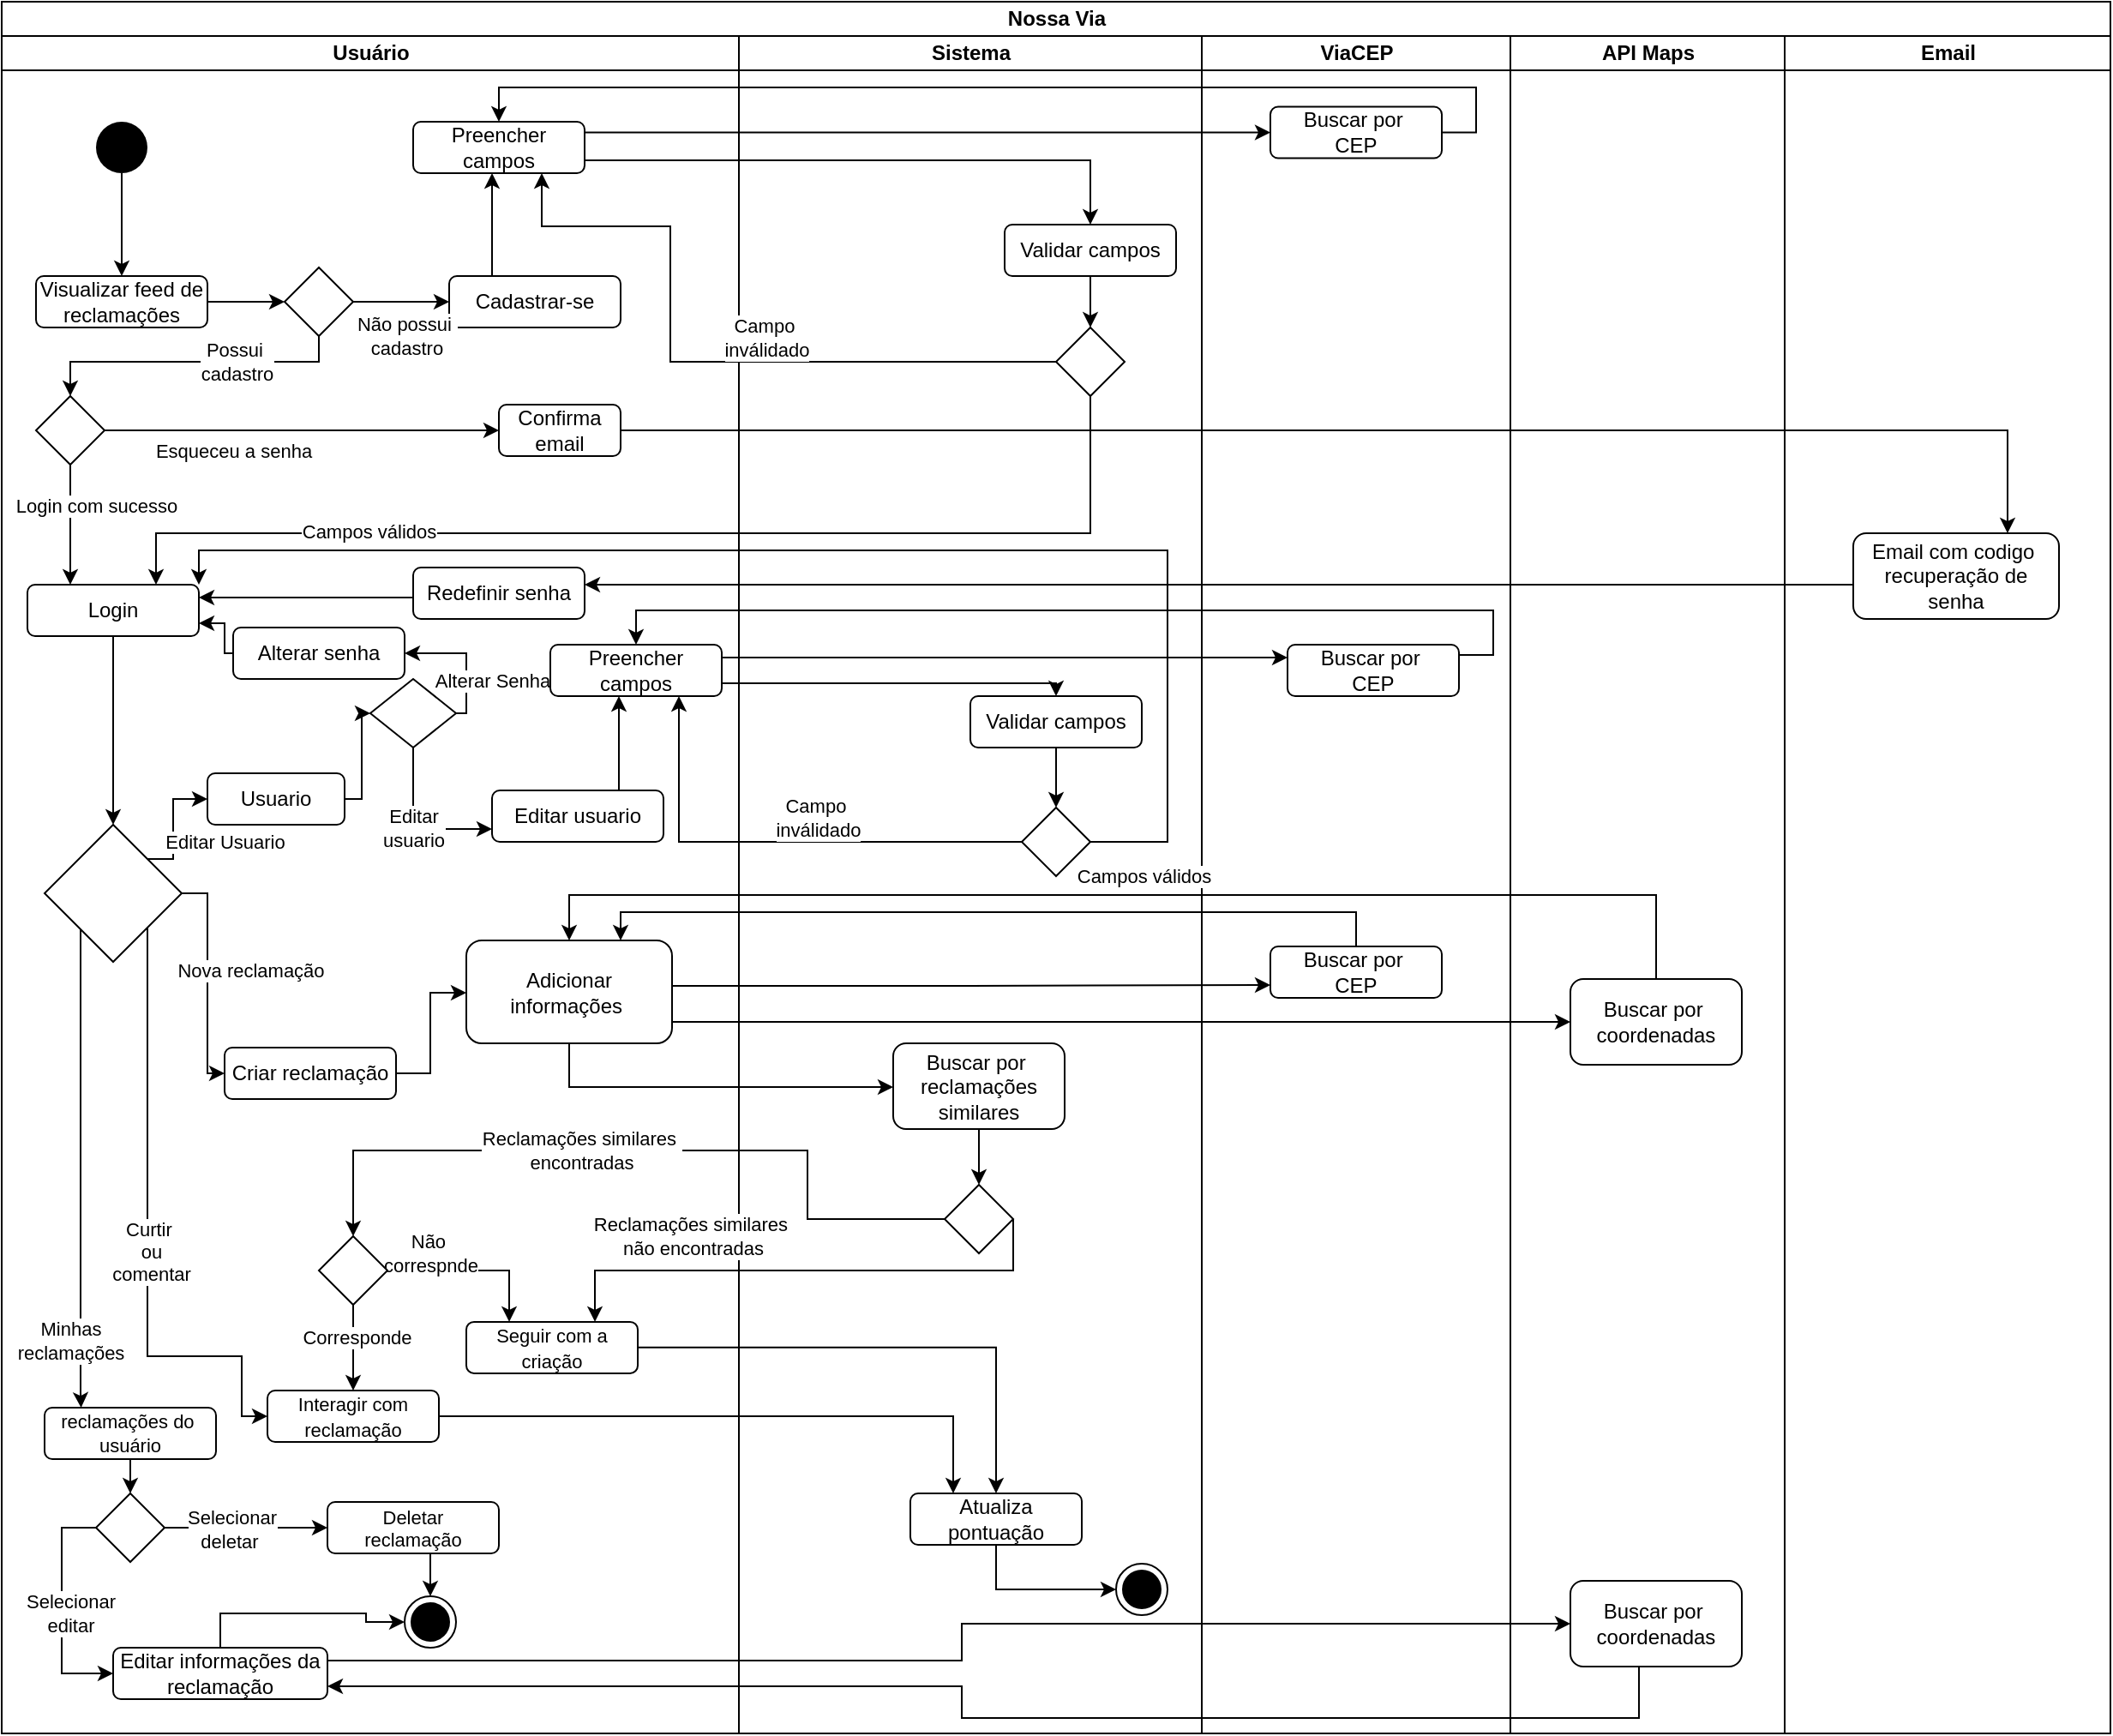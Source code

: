 <mxfile version="24.7.17">
  <diagram name="Página-1" id="CHLdNeRNkdQImlqFNEV8">
    <mxGraphModel dx="131" dy="514" grid="1" gridSize="10" guides="1" tooltips="1" connect="1" arrows="1" fold="1" page="1" pageScale="1" pageWidth="827" pageHeight="1169" math="0" shadow="0">
      <root>
        <mxCell id="0" />
        <mxCell id="1" parent="0" />
        <mxCell id="VHdL4cxSg4-iYZfVPIcB-1" value="Nossa Via" style="swimlane;childLayout=stackLayout;resizeParent=1;resizeParentMax=0;startSize=20;html=1;" parent="1" vertex="1">
          <mxGeometry x="910" y="159" width="1230" height="1010" as="geometry" />
        </mxCell>
        <mxCell id="VHdL4cxSg4-iYZfVPIcB-2" value="Usuário" style="swimlane;startSize=20;html=1;" parent="VHdL4cxSg4-iYZfVPIcB-1" vertex="1">
          <mxGeometry y="20" width="430" height="990" as="geometry" />
        </mxCell>
        <mxCell id="VHdL4cxSg4-iYZfVPIcB-124" style="edgeStyle=orthogonalEdgeStyle;rounded=0;orthogonalLoop=1;jettySize=auto;html=1;entryX=0.5;entryY=0;entryDx=0;entryDy=0;" parent="VHdL4cxSg4-iYZfVPIcB-2" source="VHdL4cxSg4-iYZfVPIcB-3" target="VHdL4cxSg4-iYZfVPIcB-7" edge="1">
          <mxGeometry relative="1" as="geometry" />
        </mxCell>
        <mxCell id="VHdL4cxSg4-iYZfVPIcB-3" value="" style="strokeWidth=2;html=1;shape=mxgraph.flowchart.start_2;whiteSpace=wrap;fillColor=#000000;strokeColor=none;" parent="VHdL4cxSg4-iYZfVPIcB-2" vertex="1">
          <mxGeometry x="55" y="50" width="30" height="30" as="geometry" />
        </mxCell>
        <mxCell id="VHdL4cxSg4-iYZfVPIcB-125" style="edgeStyle=orthogonalEdgeStyle;rounded=0;orthogonalLoop=1;jettySize=auto;html=1;exitX=0.25;exitY=0;exitDx=0;exitDy=0;" parent="VHdL4cxSg4-iYZfVPIcB-2" source="VHdL4cxSg4-iYZfVPIcB-4" target="VHdL4cxSg4-iYZfVPIcB-5" edge="1">
          <mxGeometry relative="1" as="geometry">
            <Array as="points">
              <mxPoint x="286" y="111" />
              <mxPoint x="286" y="111" />
            </Array>
          </mxGeometry>
        </mxCell>
        <mxCell id="VHdL4cxSg4-iYZfVPIcB-4" value="Cadastrar-se" style="rounded=1;whiteSpace=wrap;html=1;" parent="VHdL4cxSg4-iYZfVPIcB-2" vertex="1">
          <mxGeometry x="261" y="140" width="100" height="30" as="geometry" />
        </mxCell>
        <mxCell id="VHdL4cxSg4-iYZfVPIcB-5" value="Preencher campos" style="rounded=1;whiteSpace=wrap;html=1;" parent="VHdL4cxSg4-iYZfVPIcB-2" vertex="1">
          <mxGeometry x="240" y="50" width="100" height="30" as="geometry" />
        </mxCell>
        <mxCell id="VHdL4cxSg4-iYZfVPIcB-7" value="Visualizar feed de reclamações" style="rounded=1;whiteSpace=wrap;html=1;" parent="VHdL4cxSg4-iYZfVPIcB-2" vertex="1">
          <mxGeometry x="20" y="140" width="100" height="30" as="geometry" />
        </mxCell>
        <mxCell id="VHdL4cxSg4-iYZfVPIcB-8" style="edgeStyle=orthogonalEdgeStyle;rounded=0;orthogonalLoop=1;jettySize=auto;html=1;exitX=0.5;exitY=1;exitDx=0;exitDy=0;entryX=0.5;entryY=0;entryDx=0;entryDy=0;" parent="VHdL4cxSg4-iYZfVPIcB-2" source="VHdL4cxSg4-iYZfVPIcB-9" target="VHdL4cxSg4-iYZfVPIcB-25" edge="1">
          <mxGeometry relative="1" as="geometry">
            <mxPoint x="100" y="380" as="targetPoint" />
          </mxGeometry>
        </mxCell>
        <mxCell id="VHdL4cxSg4-iYZfVPIcB-9" value="Login" style="rounded=1;whiteSpace=wrap;html=1;" parent="VHdL4cxSg4-iYZfVPIcB-2" vertex="1">
          <mxGeometry x="15" y="320" width="100" height="30" as="geometry" />
        </mxCell>
        <mxCell id="VHdL4cxSg4-iYZfVPIcB-126" style="edgeStyle=orthogonalEdgeStyle;rounded=0;orthogonalLoop=1;jettySize=auto;html=1;entryX=0;entryY=0.5;entryDx=0;entryDy=0;exitX=1;exitY=0.5;exitDx=0;exitDy=0;" parent="VHdL4cxSg4-iYZfVPIcB-2" source="VHdL4cxSg4-iYZfVPIcB-13" target="VHdL4cxSg4-iYZfVPIcB-4" edge="1">
          <mxGeometry relative="1" as="geometry" />
        </mxCell>
        <mxCell id="VHdL4cxSg4-iYZfVPIcB-127" value="Não possui&amp;nbsp;&lt;div&gt;cadastro&lt;/div&gt;" style="edgeLabel;html=1;align=center;verticalAlign=middle;resizable=0;points=[];" parent="VHdL4cxSg4-iYZfVPIcB-126" vertex="1" connectable="0">
          <mxGeometry x="0.306" y="-2" relative="1" as="geometry">
            <mxPoint x="-6" y="18" as="offset" />
          </mxGeometry>
        </mxCell>
        <mxCell id="9SayPDkTYnlZXLVIf-VF-3" value="&lt;span style=&quot;color: rgb(0, 0, 0); font-family: Helvetica; font-size: 11px; font-style: normal; font-variant-ligatures: normal; font-variant-caps: normal; font-weight: 400; letter-spacing: normal; orphans: 2; text-align: center; text-indent: 0px; text-transform: none; widows: 2; word-spacing: 0px; -webkit-text-stroke-width: 0px; white-space: nowrap; background-color: rgb(255, 255, 255); text-decoration-thickness: initial; text-decoration-style: initial; text-decoration-color: initial; display: inline !important; float: none;&quot;&gt;Possui&amp;nbsp;&lt;/span&gt;&lt;div style=&quot;forced-color-adjust: none; color: rgb(0, 0, 0); font-family: Helvetica; font-size: 11px; font-style: normal; font-variant-ligatures: normal; font-variant-caps: normal; font-weight: 400; letter-spacing: normal; orphans: 2; text-align: center; text-indent: 0px; text-transform: none; widows: 2; word-spacing: 0px; -webkit-text-stroke-width: 0px; white-space: nowrap; text-decoration-thickness: initial; text-decoration-style: initial; text-decoration-color: initial;&quot;&gt;cadastro&lt;/div&gt;" style="edgeStyle=orthogonalEdgeStyle;rounded=0;orthogonalLoop=1;jettySize=auto;html=1;entryX=0.5;entryY=0;entryDx=0;entryDy=0;exitX=0.5;exitY=1;exitDx=0;exitDy=0;" parent="VHdL4cxSg4-iYZfVPIcB-2" source="VHdL4cxSg4-iYZfVPIcB-13" target="9SayPDkTYnlZXLVIf-VF-2" edge="1">
          <mxGeometry x="-0.294" relative="1" as="geometry">
            <Array as="points">
              <mxPoint x="185" y="190" />
              <mxPoint x="40" y="190" />
            </Array>
            <mxPoint as="offset" />
          </mxGeometry>
        </mxCell>
        <mxCell id="VHdL4cxSg4-iYZfVPIcB-13" value="" style="rhombus;whiteSpace=wrap;html=1;" parent="VHdL4cxSg4-iYZfVPIcB-2" vertex="1">
          <mxGeometry x="165" y="135" width="40" height="40" as="geometry" />
        </mxCell>
        <mxCell id="VHdL4cxSg4-iYZfVPIcB-21" style="edgeStyle=orthogonalEdgeStyle;rounded=0;orthogonalLoop=1;jettySize=auto;html=1;exitX=1;exitY=0.5;exitDx=0;exitDy=0;entryX=0;entryY=0.5;entryDx=0;entryDy=0;" parent="VHdL4cxSg4-iYZfVPIcB-2" source="VHdL4cxSg4-iYZfVPIcB-25" target="VHdL4cxSg4-iYZfVPIcB-27" edge="1">
          <mxGeometry relative="1" as="geometry">
            <mxPoint x="110" y="450" as="targetPoint" />
            <Array as="points">
              <mxPoint x="120" y="500" />
              <mxPoint x="120" y="605" />
            </Array>
          </mxGeometry>
        </mxCell>
        <mxCell id="HdARd14I_xJmjYfbvj0m-23" value="Nova reclamação" style="edgeLabel;html=1;align=center;verticalAlign=middle;resizable=0;points=[];" parent="VHdL4cxSg4-iYZfVPIcB-21" vertex="1" connectable="0">
          <mxGeometry x="-0.018" y="-2" relative="1" as="geometry">
            <mxPoint x="27" y="-4" as="offset" />
          </mxGeometry>
        </mxCell>
        <mxCell id="VHdL4cxSg4-iYZfVPIcB-24" style="edgeStyle=orthogonalEdgeStyle;rounded=0;orthogonalLoop=1;jettySize=auto;html=1;exitX=0;exitY=1;exitDx=0;exitDy=0;entryX=0.213;entryY=0.001;entryDx=0;entryDy=0;entryPerimeter=0;" parent="VHdL4cxSg4-iYZfVPIcB-2" source="VHdL4cxSg4-iYZfVPIcB-25" target="VHdL4cxSg4-iYZfVPIcB-40" edge="1">
          <mxGeometry relative="1" as="geometry">
            <mxPoint x="75" y="640" as="sourcePoint" />
            <Array as="points">
              <mxPoint x="46" y="520" />
              <mxPoint x="46" y="791" />
            </Array>
          </mxGeometry>
        </mxCell>
        <mxCell id="HdARd14I_xJmjYfbvj0m-26" value="Minhas&lt;div&gt;reclamações&lt;/div&gt;" style="edgeLabel;html=1;align=center;verticalAlign=middle;resizable=0;points=[];" parent="VHdL4cxSg4-iYZfVPIcB-24" vertex="1" connectable="0">
          <mxGeometry x="-0.139" y="-1" relative="1" as="geometry">
            <mxPoint x="-5" y="121" as="offset" />
          </mxGeometry>
        </mxCell>
        <mxCell id="VHdL4cxSg4-iYZfVPIcB-104" style="edgeStyle=orthogonalEdgeStyle;rounded=0;orthogonalLoop=1;jettySize=auto;html=1;exitX=1;exitY=1;exitDx=0;exitDy=0;entryX=0;entryY=0.5;entryDx=0;entryDy=0;" parent="VHdL4cxSg4-iYZfVPIcB-2" source="VHdL4cxSg4-iYZfVPIcB-25" target="VHdL4cxSg4-iYZfVPIcB-30" edge="1">
          <mxGeometry relative="1" as="geometry">
            <Array as="points">
              <mxPoint x="85" y="770" />
              <mxPoint x="140" y="770" />
              <mxPoint x="140" y="805" />
            </Array>
            <mxPoint x="95" y="520" as="sourcePoint" />
            <mxPoint x="145" y="755" as="targetPoint" />
          </mxGeometry>
        </mxCell>
        <mxCell id="HdARd14I_xJmjYfbvj0m-25" value="Curtir&amp;nbsp;&lt;div&gt;ou&lt;/div&gt;&lt;div&gt;comentar&lt;/div&gt;" style="edgeLabel;html=1;align=center;verticalAlign=middle;resizable=0;points=[];" parent="VHdL4cxSg4-iYZfVPIcB-104" vertex="1" connectable="0">
          <mxGeometry x="0.063" y="2" relative="1" as="geometry">
            <mxPoint as="offset" />
          </mxGeometry>
        </mxCell>
        <mxCell id="HdARd14I_xJmjYfbvj0m-66" style="edgeStyle=orthogonalEdgeStyle;rounded=0;orthogonalLoop=1;jettySize=auto;html=1;exitX=1;exitY=0;exitDx=0;exitDy=0;entryX=0;entryY=0.5;entryDx=0;entryDy=0;" parent="VHdL4cxSg4-iYZfVPIcB-2" source="VHdL4cxSg4-iYZfVPIcB-25" target="HdARd14I_xJmjYfbvj0m-69" edge="1">
          <mxGeometry relative="1" as="geometry">
            <mxPoint x="290" y="360" as="targetPoint" />
            <Array as="points">
              <mxPoint x="100" y="480" />
              <mxPoint x="100" y="445" />
            </Array>
          </mxGeometry>
        </mxCell>
        <mxCell id="HdARd14I_xJmjYfbvj0m-67" value="Editar Usuario" style="edgeLabel;html=1;align=center;verticalAlign=middle;resizable=0;points=[];" parent="HdARd14I_xJmjYfbvj0m-66" vertex="1" connectable="0">
          <mxGeometry x="-0.163" relative="1" as="geometry">
            <mxPoint x="30" y="4" as="offset" />
          </mxGeometry>
        </mxCell>
        <mxCell id="VHdL4cxSg4-iYZfVPIcB-25" value="" style="rhombus;whiteSpace=wrap;html=1;" parent="VHdL4cxSg4-iYZfVPIcB-2" vertex="1">
          <mxGeometry x="25" y="460" width="80" height="80" as="geometry" />
        </mxCell>
        <mxCell id="VHdL4cxSg4-iYZfVPIcB-26" style="edgeStyle=orthogonalEdgeStyle;rounded=0;orthogonalLoop=1;jettySize=auto;html=1;exitX=1;exitY=0.5;exitDx=0;exitDy=0;entryX=0;entryY=0.5;entryDx=0;entryDy=0;" parent="VHdL4cxSg4-iYZfVPIcB-2" source="VHdL4cxSg4-iYZfVPIcB-27" target="VHdL4cxSg4-iYZfVPIcB-28" edge="1">
          <mxGeometry relative="1" as="geometry">
            <Array as="points">
              <mxPoint x="250" y="605" />
              <mxPoint x="250" y="558" />
              <mxPoint x="271" y="558" />
            </Array>
          </mxGeometry>
        </mxCell>
        <mxCell id="VHdL4cxSg4-iYZfVPIcB-27" value="&lt;font style=&quot;font-size: 12px;&quot;&gt;Criar&amp;nbsp;&lt;span style=&quot;text-wrap: nowrap;&quot;&gt;reclamação&lt;/span&gt;&lt;/font&gt;" style="rounded=1;whiteSpace=wrap;html=1;" parent="VHdL4cxSg4-iYZfVPIcB-2" vertex="1">
          <mxGeometry x="130" y="590" width="100" height="30" as="geometry" />
        </mxCell>
        <mxCell id="VHdL4cxSg4-iYZfVPIcB-28" value="Adicionar informações&amp;nbsp;" style="rounded=1;whiteSpace=wrap;html=1;" parent="VHdL4cxSg4-iYZfVPIcB-2" vertex="1">
          <mxGeometry x="271" y="527.5" width="120" height="60" as="geometry" />
        </mxCell>
        <mxCell id="VHdL4cxSg4-iYZfVPIcB-30" value="&lt;span style=&quot;font-size: 11px;&quot;&gt;Interagir com reclamação&lt;/span&gt;" style="rounded=1;whiteSpace=wrap;html=1;" parent="VHdL4cxSg4-iYZfVPIcB-2" vertex="1">
          <mxGeometry x="155" y="790" width="100" height="30" as="geometry" />
        </mxCell>
        <mxCell id="VHdL4cxSg4-iYZfVPIcB-101" style="edgeStyle=orthogonalEdgeStyle;rounded=0;orthogonalLoop=1;jettySize=auto;html=1;entryX=0.5;entryY=0;entryDx=0;entryDy=0;" parent="VHdL4cxSg4-iYZfVPIcB-2" source="VHdL4cxSg4-iYZfVPIcB-32" target="VHdL4cxSg4-iYZfVPIcB-35" edge="1">
          <mxGeometry relative="1" as="geometry">
            <Array as="points">
              <mxPoint x="200" y="880" />
              <mxPoint x="250" y="880" />
            </Array>
          </mxGeometry>
        </mxCell>
        <mxCell id="VHdL4cxSg4-iYZfVPIcB-32" value="&lt;font style=&quot;font-size: 11px;&quot;&gt;Deletar&lt;/font&gt;&lt;div style=&quot;font-size: 11px;&quot;&gt;&lt;span style=&quot;text-wrap: nowrap;&quot;&gt;&lt;font style=&quot;font-size: 11px;&quot;&gt;reclamação&lt;/font&gt;&lt;/span&gt;&lt;br&gt;&lt;/div&gt;" style="rounded=1;whiteSpace=wrap;html=1;" parent="VHdL4cxSg4-iYZfVPIcB-2" vertex="1">
          <mxGeometry x="190" y="855" width="100" height="30" as="geometry" />
        </mxCell>
        <mxCell id="5aXwb-AY6MY5iTxNl8Wi-9" style="edgeStyle=orthogonalEdgeStyle;rounded=0;orthogonalLoop=1;jettySize=auto;html=1;entryX=0;entryY=0.5;entryDx=0;entryDy=0;exitX=0.5;exitY=0;exitDx=0;exitDy=0;" edge="1" parent="VHdL4cxSg4-iYZfVPIcB-2" source="VHdL4cxSg4-iYZfVPIcB-34" target="VHdL4cxSg4-iYZfVPIcB-35">
          <mxGeometry relative="1" as="geometry" />
        </mxCell>
        <mxCell id="VHdL4cxSg4-iYZfVPIcB-34" value="Editar informações da&lt;div&gt;&lt;span style=&quot;text-wrap: nowrap;&quot;&gt;reclamação&lt;/span&gt;&lt;br&gt;&lt;/div&gt;" style="rounded=1;whiteSpace=wrap;html=1;" parent="VHdL4cxSg4-iYZfVPIcB-2" vertex="1">
          <mxGeometry x="65" y="940" width="125" height="30" as="geometry" />
        </mxCell>
        <mxCell id="VHdL4cxSg4-iYZfVPIcB-35" value="" style="ellipse;html=1;shape=endState;fillColor=#000000;strokeColor=#000000;" parent="VHdL4cxSg4-iYZfVPIcB-2" vertex="1">
          <mxGeometry x="235" y="910" width="30" height="30" as="geometry" />
        </mxCell>
        <mxCell id="VHdL4cxSg4-iYZfVPIcB-37" style="edgeStyle=orthogonalEdgeStyle;rounded=0;orthogonalLoop=1;jettySize=auto;html=1;exitX=0;exitY=0.5;exitDx=0;exitDy=0;entryX=0;entryY=0.5;entryDx=0;entryDy=0;" parent="VHdL4cxSg4-iYZfVPIcB-2" source="VHdL4cxSg4-iYZfVPIcB-50" target="VHdL4cxSg4-iYZfVPIcB-34" edge="1">
          <mxGeometry relative="1" as="geometry" />
        </mxCell>
        <mxCell id="HdARd14I_xJmjYfbvj0m-28" value="Selecionar&lt;div&gt;editar&lt;/div&gt;" style="edgeLabel;html=1;align=center;verticalAlign=middle;resizable=0;points=[];" parent="VHdL4cxSg4-iYZfVPIcB-37" vertex="1" connectable="0">
          <mxGeometry x="0.107" y="-1" relative="1" as="geometry">
            <mxPoint x="6" y="-5" as="offset" />
          </mxGeometry>
        </mxCell>
        <mxCell id="VHdL4cxSg4-iYZfVPIcB-39" style="edgeStyle=orthogonalEdgeStyle;rounded=0;orthogonalLoop=1;jettySize=auto;html=1;exitX=0.5;exitY=1;exitDx=0;exitDy=0;entryX=0.5;entryY=0;entryDx=0;entryDy=0;" parent="VHdL4cxSg4-iYZfVPIcB-2" source="VHdL4cxSg4-iYZfVPIcB-40" target="VHdL4cxSg4-iYZfVPIcB-50" edge="1">
          <mxGeometry relative="1" as="geometry" />
        </mxCell>
        <mxCell id="VHdL4cxSg4-iYZfVPIcB-40" value="&lt;div style=&quot;text-wrap: nowrap; font-size: 11px;&quot;&gt;&lt;font style=&quot;font-size: 11px;&quot;&gt;&lt;span style=&quot;text-wrap: wrap;&quot;&gt;reclamações&amp;nbsp;&lt;/span&gt;&lt;span style=&quot;background-color: initial; text-wrap: wrap;&quot;&gt;do&amp;nbsp;&lt;/span&gt;&lt;/font&gt;&lt;/div&gt;&lt;div style=&quot;font-size: 11px;&quot;&gt;&lt;font style=&quot;font-size: 11px;&quot;&gt;usuário&lt;/font&gt;&lt;/div&gt;" style="rounded=1;whiteSpace=wrap;html=1;" parent="VHdL4cxSg4-iYZfVPIcB-2" vertex="1">
          <mxGeometry x="25" y="800" width="100" height="30" as="geometry" />
        </mxCell>
        <mxCell id="VHdL4cxSg4-iYZfVPIcB-95" style="edgeStyle=orthogonalEdgeStyle;rounded=0;orthogonalLoop=1;jettySize=auto;html=1;entryX=0;entryY=0.5;entryDx=0;entryDy=0;" parent="VHdL4cxSg4-iYZfVPIcB-2" source="VHdL4cxSg4-iYZfVPIcB-50" target="VHdL4cxSg4-iYZfVPIcB-32" edge="1">
          <mxGeometry relative="1" as="geometry" />
        </mxCell>
        <mxCell id="HdARd14I_xJmjYfbvj0m-27" value="Selecionar&lt;div&gt;deletar&amp;nbsp;&lt;/div&gt;" style="edgeLabel;html=1;align=center;verticalAlign=middle;resizable=0;points=[];" parent="VHdL4cxSg4-iYZfVPIcB-95" vertex="1" connectable="0">
          <mxGeometry x="-0.194" y="-1" relative="1" as="geometry">
            <mxPoint as="offset" />
          </mxGeometry>
        </mxCell>
        <mxCell id="VHdL4cxSg4-iYZfVPIcB-50" value="" style="rhombus;whiteSpace=wrap;html=1;" parent="VHdL4cxSg4-iYZfVPIcB-2" vertex="1">
          <mxGeometry x="55" y="850" width="40" height="40" as="geometry" />
        </mxCell>
        <mxCell id="VHdL4cxSg4-iYZfVPIcB-107" style="edgeStyle=orthogonalEdgeStyle;rounded=0;orthogonalLoop=1;jettySize=auto;html=1;entryX=0.5;entryY=0;entryDx=0;entryDy=0;" parent="VHdL4cxSg4-iYZfVPIcB-2" source="VHdL4cxSg4-iYZfVPIcB-105" target="VHdL4cxSg4-iYZfVPIcB-30" edge="1">
          <mxGeometry relative="1" as="geometry" />
        </mxCell>
        <mxCell id="HdARd14I_xJmjYfbvj0m-30" value="Corresponde" style="edgeLabel;html=1;align=center;verticalAlign=middle;resizable=0;points=[];" parent="VHdL4cxSg4-iYZfVPIcB-107" vertex="1" connectable="0">
          <mxGeometry x="-0.233" y="2" relative="1" as="geometry">
            <mxPoint as="offset" />
          </mxGeometry>
        </mxCell>
        <mxCell id="VHdL4cxSg4-iYZfVPIcB-109" style="edgeStyle=orthogonalEdgeStyle;rounded=0;orthogonalLoop=1;jettySize=auto;html=1;entryX=0.25;entryY=0;entryDx=0;entryDy=0;" parent="VHdL4cxSg4-iYZfVPIcB-2" source="VHdL4cxSg4-iYZfVPIcB-105" target="VHdL4cxSg4-iYZfVPIcB-108" edge="1">
          <mxGeometry relative="1" as="geometry" />
        </mxCell>
        <mxCell id="HdARd14I_xJmjYfbvj0m-29" value="Não&amp;nbsp;&lt;div&gt;correspnde&lt;/div&gt;" style="edgeLabel;html=1;align=center;verticalAlign=middle;resizable=0;points=[];" parent="VHdL4cxSg4-iYZfVPIcB-109" vertex="1" connectable="0">
          <mxGeometry x="-0.423" y="-1" relative="1" as="geometry">
            <mxPoint x="-4" y="-11" as="offset" />
          </mxGeometry>
        </mxCell>
        <mxCell id="VHdL4cxSg4-iYZfVPIcB-105" value="" style="rhombus;whiteSpace=wrap;html=1;" parent="VHdL4cxSg4-iYZfVPIcB-2" vertex="1">
          <mxGeometry x="185" y="700" width="40" height="40" as="geometry" />
        </mxCell>
        <mxCell id="VHdL4cxSg4-iYZfVPIcB-108" value="&lt;span style=&quot;font-size: 11px;&quot;&gt;Seguir com a criação&lt;/span&gt;" style="rounded=1;whiteSpace=wrap;html=1;" parent="VHdL4cxSg4-iYZfVPIcB-2" vertex="1">
          <mxGeometry x="271" y="749.94" width="100" height="30" as="geometry" />
        </mxCell>
        <mxCell id="9SayPDkTYnlZXLVIf-VF-1" style="edgeStyle=orthogonalEdgeStyle;rounded=0;orthogonalLoop=1;jettySize=auto;html=1;entryX=0;entryY=0.5;entryDx=0;entryDy=0;" parent="VHdL4cxSg4-iYZfVPIcB-2" source="VHdL4cxSg4-iYZfVPIcB-7" target="VHdL4cxSg4-iYZfVPIcB-13" edge="1">
          <mxGeometry relative="1" as="geometry" />
        </mxCell>
        <mxCell id="9SayPDkTYnlZXLVIf-VF-2" value="" style="rhombus;whiteSpace=wrap;html=1;" parent="VHdL4cxSg4-iYZfVPIcB-2" vertex="1">
          <mxGeometry x="20" y="210" width="40" height="40" as="geometry" />
        </mxCell>
        <mxCell id="9SayPDkTYnlZXLVIf-VF-6" style="edgeStyle=orthogonalEdgeStyle;rounded=0;orthogonalLoop=1;jettySize=auto;html=1;entryX=1;entryY=0.25;entryDx=0;entryDy=0;" parent="VHdL4cxSg4-iYZfVPIcB-2" source="9SayPDkTYnlZXLVIf-VF-5" target="VHdL4cxSg4-iYZfVPIcB-9" edge="1">
          <mxGeometry relative="1" as="geometry">
            <Array as="points">
              <mxPoint x="178" y="328" />
            </Array>
          </mxGeometry>
        </mxCell>
        <mxCell id="9SayPDkTYnlZXLVIf-VF-5" value="Redefinir senha" style="rounded=1;whiteSpace=wrap;html=1;" parent="VHdL4cxSg4-iYZfVPIcB-2" vertex="1">
          <mxGeometry x="240" y="310" width="100" height="30" as="geometry" />
        </mxCell>
        <mxCell id="9SayPDkTYnlZXLVIf-VF-8" value="Esqueceu a senha" style="edgeLabel;html=1;align=center;verticalAlign=middle;resizable=0;points=[];" parent="VHdL4cxSg4-iYZfVPIcB-2" vertex="1" connectable="0">
          <mxGeometry x="261" y="240" as="geometry">
            <mxPoint x="-126" y="2" as="offset" />
          </mxGeometry>
        </mxCell>
        <mxCell id="HdARd14I_xJmjYfbvj0m-17" value="" style="edgeStyle=orthogonalEdgeStyle;rounded=0;orthogonalLoop=1;jettySize=auto;html=1;entryX=0.25;entryY=0;entryDx=0;entryDy=0;" parent="VHdL4cxSg4-iYZfVPIcB-2" source="9SayPDkTYnlZXLVIf-VF-2" target="VHdL4cxSg4-iYZfVPIcB-9" edge="1">
          <mxGeometry relative="1" as="geometry">
            <mxPoint x="950" y="390" as="sourcePoint" />
            <mxPoint x="950" y="450" as="targetPoint" />
          </mxGeometry>
        </mxCell>
        <mxCell id="HdARd14I_xJmjYfbvj0m-19" value="Login com sucesso" style="edgeLabel;html=1;align=center;verticalAlign=middle;resizable=0;points=[];" parent="HdARd14I_xJmjYfbvj0m-17" vertex="1" connectable="0">
          <mxGeometry x="-0.171" y="-1" relative="1" as="geometry">
            <mxPoint x="16" y="-5" as="offset" />
          </mxGeometry>
        </mxCell>
        <mxCell id="HdARd14I_xJmjYfbvj0m-20" style="edgeStyle=orthogonalEdgeStyle;rounded=0;orthogonalLoop=1;jettySize=auto;html=1;exitX=0.5;exitY=1;exitDx=0;exitDy=0;" parent="VHdL4cxSg4-iYZfVPIcB-2" source="VHdL4cxSg4-iYZfVPIcB-7" target="VHdL4cxSg4-iYZfVPIcB-7" edge="1">
          <mxGeometry relative="1" as="geometry" />
        </mxCell>
        <mxCell id="HdARd14I_xJmjYfbvj0m-83" style="edgeStyle=orthogonalEdgeStyle;rounded=0;orthogonalLoop=1;jettySize=auto;html=1;exitX=1;exitY=0.5;exitDx=0;exitDy=0;entryX=0;entryY=0.5;entryDx=0;entryDy=0;" parent="VHdL4cxSg4-iYZfVPIcB-2" source="HdARd14I_xJmjYfbvj0m-69" target="HdARd14I_xJmjYfbvj0m-85" edge="1">
          <mxGeometry relative="1" as="geometry">
            <mxPoint x="280" y="384.857" as="targetPoint" />
            <Array as="points">
              <mxPoint x="210" y="445" />
              <mxPoint x="210" y="395" />
            </Array>
          </mxGeometry>
        </mxCell>
        <mxCell id="HdARd14I_xJmjYfbvj0m-69" value="Usuario" style="rounded=1;whiteSpace=wrap;html=1;" parent="VHdL4cxSg4-iYZfVPIcB-2" vertex="1">
          <mxGeometry x="120" y="430" width="80" height="30" as="geometry" />
        </mxCell>
        <mxCell id="HdARd14I_xJmjYfbvj0m-71" value="Confirma email" style="rounded=1;whiteSpace=wrap;html=1;" parent="VHdL4cxSg4-iYZfVPIcB-2" vertex="1">
          <mxGeometry x="290" y="215" width="71" height="30" as="geometry" />
        </mxCell>
        <mxCell id="9SayPDkTYnlZXLVIf-VF-7" style="edgeStyle=orthogonalEdgeStyle;rounded=0;orthogonalLoop=1;jettySize=auto;html=1;entryX=0;entryY=0.5;entryDx=0;entryDy=0;exitX=1;exitY=0.5;exitDx=0;exitDy=0;" parent="VHdL4cxSg4-iYZfVPIcB-2" source="9SayPDkTYnlZXLVIf-VF-2" target="HdARd14I_xJmjYfbvj0m-71" edge="1">
          <mxGeometry relative="1" as="geometry">
            <mxPoint x="314.8" y="250" as="targetPoint" />
            <Array as="points">
              <mxPoint x="279" y="230" />
            </Array>
          </mxGeometry>
        </mxCell>
        <mxCell id="HdARd14I_xJmjYfbvj0m-86" style="edgeStyle=orthogonalEdgeStyle;rounded=0;orthogonalLoop=1;jettySize=auto;html=1;exitX=0.5;exitY=0;exitDx=0;exitDy=0;entryX=1;entryY=0.5;entryDx=0;entryDy=0;" parent="VHdL4cxSg4-iYZfVPIcB-2" source="HdARd14I_xJmjYfbvj0m-85" target="HdARd14I_xJmjYfbvj0m-113" edge="1">
          <mxGeometry relative="1" as="geometry">
            <mxPoint x="271" y="377.5" as="sourcePoint" />
            <mxPoint x="261" y="362.5" as="targetPoint" />
            <Array as="points">
              <mxPoint x="271" y="395" />
              <mxPoint x="271" y="360" />
            </Array>
          </mxGeometry>
        </mxCell>
        <mxCell id="HdARd14I_xJmjYfbvj0m-87" value="Alterar Senha" style="edgeLabel;html=1;align=center;verticalAlign=middle;resizable=0;points=[];" parent="HdARd14I_xJmjYfbvj0m-86" vertex="1" connectable="0">
          <mxGeometry x="0.211" y="-3" relative="1" as="geometry">
            <mxPoint x="12" y="4" as="offset" />
          </mxGeometry>
        </mxCell>
        <mxCell id="HdARd14I_xJmjYfbvj0m-85" value="" style="rhombus;whiteSpace=wrap;html=1;" parent="VHdL4cxSg4-iYZfVPIcB-2" vertex="1">
          <mxGeometry x="215" y="375" width="50" height="40" as="geometry" />
        </mxCell>
        <mxCell id="HdARd14I_xJmjYfbvj0m-90" value="Preencher campos" style="rounded=1;whiteSpace=wrap;html=1;" parent="VHdL4cxSg4-iYZfVPIcB-2" vertex="1">
          <mxGeometry x="320" y="355" width="100" height="30" as="geometry" />
        </mxCell>
        <mxCell id="HdARd14I_xJmjYfbvj0m-89" value="Editar usuario" style="rounded=1;whiteSpace=wrap;html=1;" parent="VHdL4cxSg4-iYZfVPIcB-2" vertex="1">
          <mxGeometry x="286" y="440" width="100" height="30" as="geometry" />
        </mxCell>
        <mxCell id="HdARd14I_xJmjYfbvj0m-88" style="edgeStyle=orthogonalEdgeStyle;rounded=0;orthogonalLoop=1;jettySize=auto;html=1;exitX=0.75;exitY=0;exitDx=0;exitDy=0;" parent="VHdL4cxSg4-iYZfVPIcB-2" source="HdARd14I_xJmjYfbvj0m-89" target="HdARd14I_xJmjYfbvj0m-90" edge="1">
          <mxGeometry relative="1" as="geometry">
            <mxPoint x="360" y="405" as="targetPoint" />
            <Array as="points">
              <mxPoint x="360" y="440" />
            </Array>
          </mxGeometry>
        </mxCell>
        <mxCell id="HdARd14I_xJmjYfbvj0m-103" style="edgeStyle=orthogonalEdgeStyle;rounded=0;orthogonalLoop=1;jettySize=auto;html=1;exitX=0.5;exitY=1;exitDx=0;exitDy=0;entryX=0;entryY=0.75;entryDx=0;entryDy=0;" parent="VHdL4cxSg4-iYZfVPIcB-2" source="HdARd14I_xJmjYfbvj0m-85" target="HdARd14I_xJmjYfbvj0m-89" edge="1">
          <mxGeometry relative="1" as="geometry" />
        </mxCell>
        <mxCell id="HdARd14I_xJmjYfbvj0m-104" value="Editar&lt;div&gt;usuario&lt;/div&gt;" style="edgeLabel;html=1;align=center;verticalAlign=middle;resizable=0;points=[];" parent="HdARd14I_xJmjYfbvj0m-103" vertex="1" connectable="0">
          <mxGeometry x="0.007" relative="1" as="geometry">
            <mxPoint as="offset" />
          </mxGeometry>
        </mxCell>
        <mxCell id="HdARd14I_xJmjYfbvj0m-114" style="edgeStyle=orthogonalEdgeStyle;rounded=0;orthogonalLoop=1;jettySize=auto;html=1;exitX=0;exitY=0.5;exitDx=0;exitDy=0;entryX=1;entryY=0.75;entryDx=0;entryDy=0;" parent="VHdL4cxSg4-iYZfVPIcB-2" source="HdARd14I_xJmjYfbvj0m-113" target="VHdL4cxSg4-iYZfVPIcB-9" edge="1">
          <mxGeometry relative="1" as="geometry">
            <Array as="points">
              <mxPoint x="140" y="360" />
              <mxPoint x="130" y="360" />
              <mxPoint x="130" y="343" />
            </Array>
          </mxGeometry>
        </mxCell>
        <mxCell id="HdARd14I_xJmjYfbvj0m-113" value="Alterar senha" style="rounded=1;whiteSpace=wrap;html=1;" parent="VHdL4cxSg4-iYZfVPIcB-2" vertex="1">
          <mxGeometry x="135" y="345" width="100" height="30" as="geometry" />
        </mxCell>
        <mxCell id="VHdL4cxSg4-iYZfVPIcB-51" value="Sistema" style="swimlane;startSize=20;html=1;" parent="VHdL4cxSg4-iYZfVPIcB-1" vertex="1">
          <mxGeometry x="430" y="20" width="270" height="990" as="geometry" />
        </mxCell>
        <mxCell id="VHdL4cxSg4-iYZfVPIcB-52" style="edgeStyle=orthogonalEdgeStyle;rounded=0;orthogonalLoop=1;jettySize=auto;html=1;entryX=0.5;entryY=0;entryDx=0;entryDy=0;" parent="VHdL4cxSg4-iYZfVPIcB-51" source="VHdL4cxSg4-iYZfVPIcB-53" target="VHdL4cxSg4-iYZfVPIcB-54" edge="1">
          <mxGeometry relative="1" as="geometry" />
        </mxCell>
        <mxCell id="VHdL4cxSg4-iYZfVPIcB-53" value="Validar campos" style="rounded=1;whiteSpace=wrap;html=1;" parent="VHdL4cxSg4-iYZfVPIcB-51" vertex="1">
          <mxGeometry x="155" y="110" width="100" height="30" as="geometry" />
        </mxCell>
        <mxCell id="VHdL4cxSg4-iYZfVPIcB-54" value="" style="rhombus;whiteSpace=wrap;html=1;" parent="VHdL4cxSg4-iYZfVPIcB-51" vertex="1">
          <mxGeometry x="185" y="170" width="40" height="40" as="geometry" />
        </mxCell>
        <mxCell id="5aXwb-AY6MY5iTxNl8Wi-8" style="edgeStyle=orthogonalEdgeStyle;rounded=0;orthogonalLoop=1;jettySize=auto;html=1;entryX=0;entryY=0.5;entryDx=0;entryDy=0;exitX=0.5;exitY=1;exitDx=0;exitDy=0;" edge="1" parent="VHdL4cxSg4-iYZfVPIcB-51" source="VHdL4cxSg4-iYZfVPIcB-57" target="VHdL4cxSg4-iYZfVPIcB-58">
          <mxGeometry relative="1" as="geometry" />
        </mxCell>
        <mxCell id="VHdL4cxSg4-iYZfVPIcB-57" value="Atualiza pontuação" style="rounded=1;whiteSpace=wrap;html=1;" parent="VHdL4cxSg4-iYZfVPIcB-51" vertex="1">
          <mxGeometry x="100" y="850" width="100" height="30" as="geometry" />
        </mxCell>
        <mxCell id="VHdL4cxSg4-iYZfVPIcB-58" value="" style="ellipse;html=1;shape=endState;fillColor=#000000;strokeColor=#000000;" parent="VHdL4cxSg4-iYZfVPIcB-51" vertex="1">
          <mxGeometry x="220" y="891" width="30" height="30" as="geometry" />
        </mxCell>
        <mxCell id="HdARd14I_xJmjYfbvj0m-94" style="edgeStyle=orthogonalEdgeStyle;rounded=0;orthogonalLoop=1;jettySize=auto;html=1;entryX=0.5;entryY=0;entryDx=0;entryDy=0;" parent="VHdL4cxSg4-iYZfVPIcB-51" source="HdARd14I_xJmjYfbvj0m-95" target="HdARd14I_xJmjYfbvj0m-96" edge="1">
          <mxGeometry relative="1" as="geometry" />
        </mxCell>
        <mxCell id="HdARd14I_xJmjYfbvj0m-95" value="Validar campos" style="rounded=1;whiteSpace=wrap;html=1;" parent="VHdL4cxSg4-iYZfVPIcB-51" vertex="1">
          <mxGeometry x="135" y="385" width="100" height="30" as="geometry" />
        </mxCell>
        <mxCell id="HdARd14I_xJmjYfbvj0m-96" value="" style="rhombus;whiteSpace=wrap;html=1;" parent="VHdL4cxSg4-iYZfVPIcB-51" vertex="1">
          <mxGeometry x="165" y="450" width="40" height="40" as="geometry" />
        </mxCell>
        <mxCell id="VHdL4cxSg4-iYZfVPIcB-128" style="edgeStyle=orthogonalEdgeStyle;rounded=0;orthogonalLoop=1;jettySize=auto;html=1;entryX=0.5;entryY=0;entryDx=0;entryDy=0;" parent="VHdL4cxSg4-iYZfVPIcB-51" source="VHdL4cxSg4-iYZfVPIcB-55" target="VHdL4cxSg4-iYZfVPIcB-41" edge="1">
          <mxGeometry relative="1" as="geometry" />
        </mxCell>
        <mxCell id="VHdL4cxSg4-iYZfVPIcB-55" value="Buscar por&amp;nbsp;&lt;div&gt;&lt;span style=&quot;text-wrap: nowrap;&quot;&gt;&lt;font style=&quot;font-size: 12px;&quot;&gt;reclamações&lt;/font&gt;&lt;/span&gt;&lt;div&gt;similares&lt;/div&gt;&lt;/div&gt;" style="rounded=1;whiteSpace=wrap;html=1;" parent="VHdL4cxSg4-iYZfVPIcB-51" vertex="1">
          <mxGeometry x="90" y="587.5" width="100" height="50" as="geometry" />
        </mxCell>
        <mxCell id="VHdL4cxSg4-iYZfVPIcB-41" value="" style="rhombus;whiteSpace=wrap;html=1;" parent="VHdL4cxSg4-iYZfVPIcB-51" vertex="1">
          <mxGeometry x="120" y="670" width="40" height="40" as="geometry" />
        </mxCell>
        <mxCell id="VHdL4cxSg4-iYZfVPIcB-81" style="edgeStyle=orthogonalEdgeStyle;rounded=0;orthogonalLoop=1;jettySize=auto;html=1;exitX=0;exitY=0.5;exitDx=0;exitDy=0;entryX=0.75;entryY=1;entryDx=0;entryDy=0;" parent="VHdL4cxSg4-iYZfVPIcB-1" source="VHdL4cxSg4-iYZfVPIcB-54" target="VHdL4cxSg4-iYZfVPIcB-5" edge="1">
          <mxGeometry relative="1" as="geometry">
            <mxPoint x="320" y="110" as="targetPoint" />
            <Array as="points">
              <mxPoint x="390" y="210" />
              <mxPoint x="390" y="131" />
              <mxPoint x="315" y="131" />
            </Array>
          </mxGeometry>
        </mxCell>
        <mxCell id="VHdL4cxSg4-iYZfVPIcB-82" value="Campo&amp;nbsp;&lt;div&gt;inválidado&lt;/div&gt;" style="edgeLabel;html=1;align=center;verticalAlign=middle;resizable=0;points=[];" parent="VHdL4cxSg4-iYZfVPIcB-81" vertex="1" connectable="0">
          <mxGeometry x="-0.201" y="-3" relative="1" as="geometry">
            <mxPoint x="-5" y="-11" as="offset" />
          </mxGeometry>
        </mxCell>
        <mxCell id="VHdL4cxSg4-iYZfVPIcB-111" style="edgeStyle=orthogonalEdgeStyle;rounded=0;orthogonalLoop=1;jettySize=auto;html=1;entryX=0.5;entryY=0;entryDx=0;entryDy=0;" parent="VHdL4cxSg4-iYZfVPIcB-1" source="VHdL4cxSg4-iYZfVPIcB-108" target="VHdL4cxSg4-iYZfVPIcB-57" edge="1">
          <mxGeometry relative="1" as="geometry" />
        </mxCell>
        <mxCell id="VHdL4cxSg4-iYZfVPIcB-112" style="edgeStyle=orthogonalEdgeStyle;rounded=0;orthogonalLoop=1;jettySize=auto;html=1;entryX=0.25;entryY=0;entryDx=0;entryDy=0;exitX=1;exitY=0.5;exitDx=0;exitDy=0;" parent="VHdL4cxSg4-iYZfVPIcB-1" source="VHdL4cxSg4-iYZfVPIcB-30" target="VHdL4cxSg4-iYZfVPIcB-57" edge="1">
          <mxGeometry relative="1" as="geometry">
            <Array as="points">
              <mxPoint x="555" y="825" />
            </Array>
          </mxGeometry>
        </mxCell>
        <mxCell id="VHdL4cxSg4-iYZfVPIcB-106" style="edgeStyle=orthogonalEdgeStyle;rounded=0;orthogonalLoop=1;jettySize=auto;html=1;entryX=0.5;entryY=0;entryDx=0;entryDy=0;exitX=0;exitY=0.5;exitDx=0;exitDy=0;" parent="VHdL4cxSg4-iYZfVPIcB-1" source="VHdL4cxSg4-iYZfVPIcB-41" target="VHdL4cxSg4-iYZfVPIcB-105" edge="1">
          <mxGeometry relative="1" as="geometry">
            <Array as="points">
              <mxPoint x="470" y="710" />
              <mxPoint x="470" y="670" />
              <mxPoint x="205" y="670" />
            </Array>
          </mxGeometry>
        </mxCell>
        <mxCell id="VHdL4cxSg4-iYZfVPIcB-117" value="Reclamações similares&amp;nbsp;&lt;div&gt;encontradas&lt;/div&gt;" style="edgeLabel;html=1;align=center;verticalAlign=middle;resizable=0;points=[];" parent="VHdL4cxSg4-iYZfVPIcB-106" vertex="1" connectable="0">
          <mxGeometry x="-0.166" y="1" relative="1" as="geometry">
            <mxPoint x="-71" y="-1" as="offset" />
          </mxGeometry>
        </mxCell>
        <mxCell id="VHdL4cxSg4-iYZfVPIcB-110" style="edgeStyle=orthogonalEdgeStyle;rounded=0;orthogonalLoop=1;jettySize=auto;html=1;entryX=0.75;entryY=0;entryDx=0;entryDy=0;exitX=1;exitY=0.5;exitDx=0;exitDy=0;" parent="VHdL4cxSg4-iYZfVPIcB-1" source="VHdL4cxSg4-iYZfVPIcB-41" target="VHdL4cxSg4-iYZfVPIcB-108" edge="1">
          <mxGeometry relative="1" as="geometry">
            <Array as="points">
              <mxPoint x="590" y="740" />
              <mxPoint x="346" y="740" />
            </Array>
          </mxGeometry>
        </mxCell>
        <mxCell id="VHdL4cxSg4-iYZfVPIcB-121" value="Reclamações similares&amp;nbsp;&lt;div&gt;não encontradas&lt;/div&gt;" style="edgeLabel;html=1;align=center;verticalAlign=middle;resizable=0;points=[];" parent="VHdL4cxSg4-iYZfVPIcB-110" vertex="1" connectable="0">
          <mxGeometry x="0.032" relative="1" as="geometry">
            <mxPoint x="-60" y="-20" as="offset" />
          </mxGeometry>
        </mxCell>
        <mxCell id="HdARd14I_xJmjYfbvj0m-1" value="ViaCEP" style="swimlane;startSize=20;html=1;" parent="VHdL4cxSg4-iYZfVPIcB-1" vertex="1">
          <mxGeometry x="700" y="20" width="180" height="990" as="geometry" />
        </mxCell>
        <mxCell id="HdARd14I_xJmjYfbvj0m-3" value="Buscar por&amp;nbsp;&lt;div&gt;&lt;div&gt;CEP&lt;/div&gt;&lt;/div&gt;" style="rounded=1;whiteSpace=wrap;html=1;" parent="HdARd14I_xJmjYfbvj0m-1" vertex="1">
          <mxGeometry x="40" y="41.25" width="100" height="30" as="geometry" />
        </mxCell>
        <mxCell id="HdARd14I_xJmjYfbvj0m-99" value="Buscar por&amp;nbsp;&lt;div&gt;&lt;div&gt;CEP&lt;/div&gt;&lt;/div&gt;" style="rounded=1;whiteSpace=wrap;html=1;" parent="HdARd14I_xJmjYfbvj0m-1" vertex="1">
          <mxGeometry x="50" y="355" width="100" height="30" as="geometry" />
        </mxCell>
        <mxCell id="HdARd14I_xJmjYfbvj0m-117" value="Buscar por&amp;nbsp;&lt;div&gt;&lt;div&gt;CEP&lt;/div&gt;&lt;/div&gt;" style="rounded=1;whiteSpace=wrap;html=1;" parent="HdARd14I_xJmjYfbvj0m-1" vertex="1">
          <mxGeometry x="40" y="531" width="100" height="30" as="geometry" />
        </mxCell>
        <mxCell id="HdARd14I_xJmjYfbvj0m-32" value="API Maps" style="swimlane;startSize=20;html=1;" parent="VHdL4cxSg4-iYZfVPIcB-1" vertex="1">
          <mxGeometry x="880" y="20" width="160" height="990" as="geometry" />
        </mxCell>
        <mxCell id="HdARd14I_xJmjYfbvj0m-38" value="Buscar por&amp;nbsp;&lt;div&gt;coordenadas&lt;/div&gt;" style="rounded=1;whiteSpace=wrap;html=1;" parent="HdARd14I_xJmjYfbvj0m-32" vertex="1">
          <mxGeometry x="35" y="550" width="100" height="50" as="geometry" />
        </mxCell>
        <mxCell id="5aXwb-AY6MY5iTxNl8Wi-2" value="Buscar por&amp;nbsp;&lt;div&gt;coordenadas&lt;/div&gt;" style="rounded=1;whiteSpace=wrap;html=1;" vertex="1" parent="HdARd14I_xJmjYfbvj0m-32">
          <mxGeometry x="35" y="901" width="100" height="50" as="geometry" />
        </mxCell>
        <mxCell id="HdARd14I_xJmjYfbvj0m-40" value="Email" style="swimlane;startSize=20;html=1;" parent="VHdL4cxSg4-iYZfVPIcB-1" vertex="1">
          <mxGeometry x="1040" y="20" width="190" height="990" as="geometry" />
        </mxCell>
        <mxCell id="HdARd14I_xJmjYfbvj0m-65" value="Email com codigo&amp;nbsp; recuperação de senha" style="rounded=1;whiteSpace=wrap;html=1;" parent="HdARd14I_xJmjYfbvj0m-40" vertex="1">
          <mxGeometry x="40" y="290" width="120" height="50" as="geometry" />
        </mxCell>
        <mxCell id="HdARd14I_xJmjYfbvj0m-56" value="" style="edgeStyle=orthogonalEdgeStyle;rounded=0;orthogonalLoop=1;jettySize=auto;html=1;entryX=0.75;entryY=0;entryDx=0;entryDy=0;exitX=0.5;exitY=1;exitDx=0;exitDy=0;" parent="VHdL4cxSg4-iYZfVPIcB-1" source="VHdL4cxSg4-iYZfVPIcB-54" target="VHdL4cxSg4-iYZfVPIcB-9" edge="1">
          <mxGeometry relative="1" as="geometry">
            <mxPoint x="1415" y="340" as="sourcePoint" />
            <mxPoint x="1025" y="485" as="targetPoint" />
            <Array as="points">
              <mxPoint x="635" y="310" />
              <mxPoint x="90" y="310" />
            </Array>
          </mxGeometry>
        </mxCell>
        <mxCell id="HdARd14I_xJmjYfbvj0m-57" value="Campos válidos" style="edgeLabel;html=1;align=center;verticalAlign=middle;resizable=0;points=[];" parent="HdARd14I_xJmjYfbvj0m-56" vertex="1" connectable="0">
          <mxGeometry x="-0.192" y="-3" relative="1" as="geometry">
            <mxPoint x="215" y="203" as="offset" />
          </mxGeometry>
        </mxCell>
        <mxCell id="HdARd14I_xJmjYfbvj0m-72" style="edgeStyle=orthogonalEdgeStyle;rounded=0;orthogonalLoop=1;jettySize=auto;html=1;exitX=1;exitY=0.5;exitDx=0;exitDy=0;" parent="VHdL4cxSg4-iYZfVPIcB-1" source="HdARd14I_xJmjYfbvj0m-71" target="HdARd14I_xJmjYfbvj0m-65" edge="1">
          <mxGeometry relative="1" as="geometry">
            <Array as="points">
              <mxPoint x="1170" y="250" />
            </Array>
          </mxGeometry>
        </mxCell>
        <mxCell id="HdARd14I_xJmjYfbvj0m-76" value="" style="edgeStyle=orthogonalEdgeStyle;orthogonalLoop=1;jettySize=auto;html=1;rounded=0;entryX=0;entryY=0.5;entryDx=0;entryDy=0;exitX=1;exitY=0.25;exitDx=0;exitDy=0;" parent="VHdL4cxSg4-iYZfVPIcB-1" source="VHdL4cxSg4-iYZfVPIcB-5" target="HdARd14I_xJmjYfbvj0m-3" edge="1">
          <mxGeometry width="100" relative="1" as="geometry">
            <mxPoint x="409.0" y="75.832" as="sourcePoint" />
            <mxPoint x="730" y="-30" as="targetPoint" />
            <Array as="points">
              <mxPoint x="340" y="76" />
            </Array>
          </mxGeometry>
        </mxCell>
        <mxCell id="HdARd14I_xJmjYfbvj0m-2" style="edgeStyle=orthogonalEdgeStyle;rounded=0;orthogonalLoop=1;jettySize=auto;html=1;exitX=1;exitY=0.5;exitDx=0;exitDy=0;entryX=0.5;entryY=0;entryDx=0;entryDy=0;" parent="VHdL4cxSg4-iYZfVPIcB-1" source="HdARd14I_xJmjYfbvj0m-3" target="VHdL4cxSg4-iYZfVPIcB-5" edge="1">
          <mxGeometry relative="1" as="geometry">
            <mxPoint x="845" y="230" as="targetPoint" />
            <Array as="points">
              <mxPoint x="860" y="76" />
              <mxPoint x="860" y="50" />
              <mxPoint x="290" y="50" />
            </Array>
          </mxGeometry>
        </mxCell>
        <mxCell id="HdARd14I_xJmjYfbvj0m-80" value="" style="edgeStyle=orthogonalEdgeStyle;orthogonalLoop=1;jettySize=auto;html=1;rounded=0;exitX=1;exitY=0.75;exitDx=0;exitDy=0;entryX=0.5;entryY=0;entryDx=0;entryDy=0;" parent="VHdL4cxSg4-iYZfVPIcB-1" source="VHdL4cxSg4-iYZfVPIcB-5" target="VHdL4cxSg4-iYZfVPIcB-53" edge="1">
          <mxGeometry width="100" relative="1" as="geometry">
            <mxPoint x="411.155" y="101.245" as="sourcePoint" />
            <mxPoint x="520" y="120" as="targetPoint" />
          </mxGeometry>
        </mxCell>
        <mxCell id="HdARd14I_xJmjYfbvj0m-81" style="edgeStyle=orthogonalEdgeStyle;rounded=0;orthogonalLoop=1;jettySize=auto;html=1;exitX=0;exitY=0.5;exitDx=0;exitDy=0;" parent="VHdL4cxSg4-iYZfVPIcB-1" source="HdARd14I_xJmjYfbvj0m-65" edge="1">
          <mxGeometry relative="1" as="geometry">
            <mxPoint x="340" y="340" as="targetPoint" />
            <Array as="points">
              <mxPoint x="1080" y="340" />
            </Array>
          </mxGeometry>
        </mxCell>
        <mxCell id="HdARd14I_xJmjYfbvj0m-97" style="edgeStyle=orthogonalEdgeStyle;rounded=0;orthogonalLoop=1;jettySize=auto;html=1;exitX=0;exitY=0.5;exitDx=0;exitDy=0;entryX=0.75;entryY=1;entryDx=0;entryDy=0;" parent="VHdL4cxSg4-iYZfVPIcB-1" source="HdARd14I_xJmjYfbvj0m-96" target="HdARd14I_xJmjYfbvj0m-90" edge="1">
          <mxGeometry relative="1" as="geometry">
            <mxPoint x="400" y="415" as="targetPoint" />
            <Array as="points">
              <mxPoint x="395" y="490" />
            </Array>
          </mxGeometry>
        </mxCell>
        <mxCell id="HdARd14I_xJmjYfbvj0m-98" value="Campo&amp;nbsp;&lt;div&gt;inválidado&lt;/div&gt;" style="edgeLabel;html=1;align=center;verticalAlign=middle;resizable=0;points=[];" parent="HdARd14I_xJmjYfbvj0m-97" vertex="1" connectable="0">
          <mxGeometry x="-0.201" y="-3" relative="1" as="geometry">
            <mxPoint x="-5" y="-11" as="offset" />
          </mxGeometry>
        </mxCell>
        <mxCell id="HdARd14I_xJmjYfbvj0m-101" style="edgeStyle=orthogonalEdgeStyle;rounded=0;orthogonalLoop=1;jettySize=auto;html=1;exitX=1;exitY=0.5;exitDx=0;exitDy=0;entryX=0.5;entryY=0;entryDx=0;entryDy=0;" parent="VHdL4cxSg4-iYZfVPIcB-1" source="HdARd14I_xJmjYfbvj0m-99" target="HdARd14I_xJmjYfbvj0m-90" edge="1">
          <mxGeometry relative="1" as="geometry">
            <mxPoint x="925" y="535" as="targetPoint" />
            <Array as="points">
              <mxPoint x="870" y="381" />
              <mxPoint x="870" y="355" />
              <mxPoint x="370" y="355" />
            </Array>
          </mxGeometry>
        </mxCell>
        <mxCell id="HdARd14I_xJmjYfbvj0m-102" value="" style="edgeStyle=orthogonalEdgeStyle;orthogonalLoop=1;jettySize=auto;html=1;rounded=0;exitX=1;exitY=0.75;exitDx=0;exitDy=0;entryX=0.5;entryY=0;entryDx=0;entryDy=0;" parent="VHdL4cxSg4-iYZfVPIcB-1" source="HdARd14I_xJmjYfbvj0m-90" target="HdARd14I_xJmjYfbvj0m-95" edge="1">
          <mxGeometry width="100" relative="1" as="geometry">
            <mxPoint x="481.155" y="406.245" as="sourcePoint" />
            <mxPoint x="600" y="425" as="targetPoint" />
            <Array as="points">
              <mxPoint x="615" y="398" />
            </Array>
          </mxGeometry>
        </mxCell>
        <mxCell id="HdARd14I_xJmjYfbvj0m-106" style="edgeStyle=orthogonalEdgeStyle;rounded=0;orthogonalLoop=1;jettySize=auto;html=1;exitX=1;exitY=0.5;exitDx=0;exitDy=0;entryX=1;entryY=0;entryDx=0;entryDy=0;" parent="VHdL4cxSg4-iYZfVPIcB-1" source="HdARd14I_xJmjYfbvj0m-96" target="VHdL4cxSg4-iYZfVPIcB-9" edge="1">
          <mxGeometry relative="1" as="geometry">
            <Array as="points">
              <mxPoint x="680" y="490" />
              <mxPoint x="680" y="320" />
              <mxPoint x="115" y="320" />
            </Array>
          </mxGeometry>
        </mxCell>
        <mxCell id="HdARd14I_xJmjYfbvj0m-112" style="edgeStyle=orthogonalEdgeStyle;rounded=0;orthogonalLoop=1;jettySize=auto;html=1;exitX=0.5;exitY=0;exitDx=0;exitDy=0;entryX=0.5;entryY=0;entryDx=0;entryDy=0;" parent="VHdL4cxSg4-iYZfVPIcB-1" source="HdARd14I_xJmjYfbvj0m-38" target="VHdL4cxSg4-iYZfVPIcB-28" edge="1">
          <mxGeometry relative="1" as="geometry">
            <Array as="points">
              <mxPoint x="965" y="521" />
              <mxPoint x="331" y="521" />
            </Array>
          </mxGeometry>
        </mxCell>
        <mxCell id="HdARd14I_xJmjYfbvj0m-110" value="" style="edgeStyle=orthogonalEdgeStyle;orthogonalLoop=1;jettySize=auto;html=1;rounded=0;" parent="VHdL4cxSg4-iYZfVPIcB-1" source="VHdL4cxSg4-iYZfVPIcB-28" target="HdARd14I_xJmjYfbvj0m-38" edge="1">
          <mxGeometry width="100" relative="1" as="geometry">
            <mxPoint x="400" y="581" as="sourcePoint" />
            <mxPoint x="540" y="540" as="targetPoint" />
            <Array as="points">
              <mxPoint x="520" y="595" />
              <mxPoint x="520" y="595" />
            </Array>
          </mxGeometry>
        </mxCell>
        <mxCell id="HdARd14I_xJmjYfbvj0m-100" value="" style="edgeStyle=orthogonalEdgeStyle;orthogonalLoop=1;jettySize=auto;html=1;rounded=0;exitX=1;exitY=0.25;exitDx=0;exitDy=0;" parent="VHdL4cxSg4-iYZfVPIcB-1" source="HdARd14I_xJmjYfbvj0m-90" target="HdARd14I_xJmjYfbvj0m-99" edge="1">
          <mxGeometry width="100" relative="1" as="geometry">
            <mxPoint x="479" y="380.832" as="sourcePoint" />
            <mxPoint x="800" y="275" as="targetPoint" />
            <Array as="points">
              <mxPoint x="670" y="382" />
              <mxPoint x="670" y="382" />
            </Array>
          </mxGeometry>
        </mxCell>
        <mxCell id="HdARd14I_xJmjYfbvj0m-111" value="" style="edgeStyle=orthogonalEdgeStyle;orthogonalLoop=1;jettySize=auto;html=1;rounded=0;exitX=0.5;exitY=1;exitDx=0;exitDy=0;entryX=0;entryY=0.5;entryDx=0;entryDy=0;" parent="VHdL4cxSg4-iYZfVPIcB-1" source="VHdL4cxSg4-iYZfVPIcB-28" target="VHdL4cxSg4-iYZfVPIcB-55" edge="1">
          <mxGeometry width="100" relative="1" as="geometry">
            <mxPoint x="470" y="599" as="sourcePoint" />
            <mxPoint x="550" y="577.5" as="targetPoint" />
            <Array as="points">
              <mxPoint x="331" y="633" />
              <mxPoint x="520" y="633" />
            </Array>
          </mxGeometry>
        </mxCell>
        <mxCell id="HdARd14I_xJmjYfbvj0m-118" style="edgeStyle=orthogonalEdgeStyle;rounded=0;orthogonalLoop=1;jettySize=auto;html=1;exitX=1;exitY=0.424;exitDx=0;exitDy=0;entryX=0;entryY=0.75;entryDx=0;entryDy=0;exitPerimeter=0;" parent="VHdL4cxSg4-iYZfVPIcB-1" source="VHdL4cxSg4-iYZfVPIcB-28" target="HdARd14I_xJmjYfbvj0m-117" edge="1">
          <mxGeometry relative="1" as="geometry">
            <Array as="points">
              <mxPoint x="391" y="574" />
              <mxPoint x="565" y="574" />
            </Array>
          </mxGeometry>
        </mxCell>
        <mxCell id="HdARd14I_xJmjYfbvj0m-119" style="edgeStyle=orthogonalEdgeStyle;rounded=0;orthogonalLoop=1;jettySize=auto;html=1;exitX=0.5;exitY=0;exitDx=0;exitDy=0;entryX=0.75;entryY=0;entryDx=0;entryDy=0;" parent="VHdL4cxSg4-iYZfVPIcB-1" source="HdARd14I_xJmjYfbvj0m-117" target="VHdL4cxSg4-iYZfVPIcB-28" edge="1">
          <mxGeometry relative="1" as="geometry" />
        </mxCell>
        <mxCell id="5aXwb-AY6MY5iTxNl8Wi-7" style="edgeStyle=orthogonalEdgeStyle;rounded=0;orthogonalLoop=1;jettySize=auto;html=1;exitX=0.25;exitY=1;exitDx=0;exitDy=0;entryX=1;entryY=0.75;entryDx=0;entryDy=0;" edge="1" parent="VHdL4cxSg4-iYZfVPIcB-1" source="5aXwb-AY6MY5iTxNl8Wi-2" target="VHdL4cxSg4-iYZfVPIcB-34">
          <mxGeometry relative="1" as="geometry">
            <Array as="points">
              <mxPoint x="955" y="1001" />
              <mxPoint x="560" y="1001" />
              <mxPoint x="560" y="983" />
            </Array>
          </mxGeometry>
        </mxCell>
        <mxCell id="5aXwb-AY6MY5iTxNl8Wi-11" style="edgeStyle=orthogonalEdgeStyle;rounded=0;orthogonalLoop=1;jettySize=auto;html=1;exitX=1;exitY=0.25;exitDx=0;exitDy=0;entryX=0;entryY=0.5;entryDx=0;entryDy=0;" edge="1" parent="VHdL4cxSg4-iYZfVPIcB-1" source="VHdL4cxSg4-iYZfVPIcB-34" target="5aXwb-AY6MY5iTxNl8Wi-2">
          <mxGeometry relative="1" as="geometry">
            <Array as="points">
              <mxPoint x="560" y="968" />
              <mxPoint x="560" y="946" />
            </Array>
          </mxGeometry>
        </mxCell>
        <mxCell id="HdARd14I_xJmjYfbvj0m-107" value="Campos válidos" style="edgeLabel;html=1;align=center;verticalAlign=middle;resizable=0;points=[];" parent="1" vertex="1" connectable="0">
          <mxGeometry x="1269.172" y="430" as="geometry">
            <mxPoint x="-145" y="38" as="offset" />
          </mxGeometry>
        </mxCell>
      </root>
    </mxGraphModel>
  </diagram>
</mxfile>
